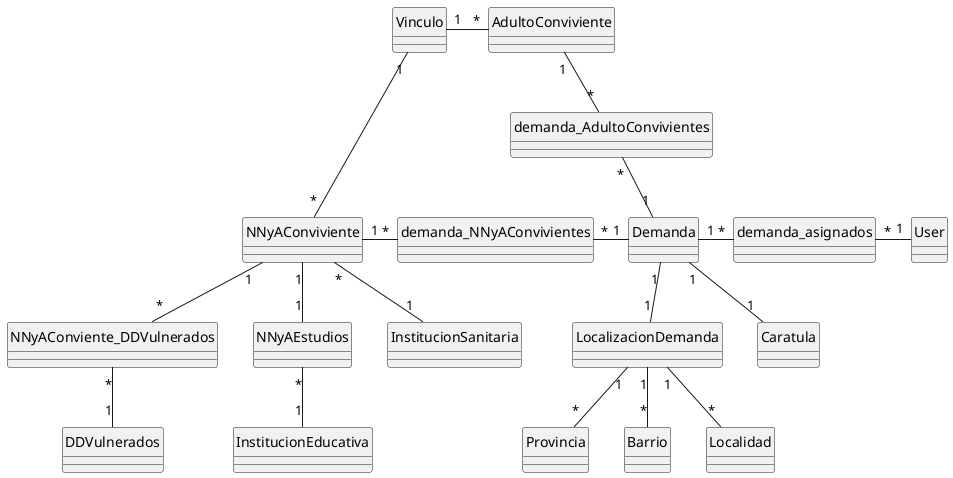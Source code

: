 "@startuml just_entities_relationship"

' !define ENTITY
!define PRIMARY_KEY(x) <b><color:blue>x</color></b>
!define FOREIGN_KEY(x) <color:green>x</color>

hide circle

demanda_asignados "*" - "1" User
Demanda "1" - "*" demanda_asignados
Demanda "1" -- "1" Caratula

Demanda "1" -- "1" LocalizacionDemanda
LocalizacionDemanda "1" -- "*" Barrio
LocalizacionDemanda "1" -- "*" Localidad
LocalizacionDemanda "1" -- "*" Provincia

demanda_NNyAConvivientes "*" - "1" Demanda
NNyAConviviente "1" - "*" demanda_NNyAConvivientes
NNyAConviviente "1" -- "*" NNyAConviente_DDVulnerados
NNyAConviente_DDVulnerados "*" -- "1" DDVulnerados
NNyAConviviente "1" -- "1" NNyAEstudios
NNyAEstudios "*" -- "1" InstitucionEducativa
NNyAConviviente "*" -- "1" InstitucionSanitaria
Vinculo "1" --- "*" NNyAConviviente

demanda_AdultoConvivientes "*" -- "1" Demanda
AdultoConviviente "1" -- "*" demanda_AdultoConvivientes
Vinculo "1" - "*" AdultoConviviente

@enduml


' entity Company {
'     + PRIMARY_KEY(id)
'     --
'     attr: type
'     --
'     FOREIGN_KEY(Sectional) (null True)
'     --
'     method()
' }

